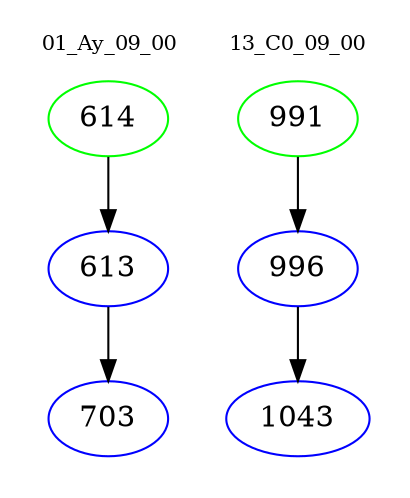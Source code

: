 digraph{
subgraph cluster_0 {
color = white
label = "01_Ay_09_00";
fontsize=10;
T0_614 [label="614", color="green"]
T0_614 -> T0_613 [color="black"]
T0_613 [label="613", color="blue"]
T0_613 -> T0_703 [color="black"]
T0_703 [label="703", color="blue"]
}
subgraph cluster_1 {
color = white
label = "13_C0_09_00";
fontsize=10;
T1_991 [label="991", color="green"]
T1_991 -> T1_996 [color="black"]
T1_996 [label="996", color="blue"]
T1_996 -> T1_1043 [color="black"]
T1_1043 [label="1043", color="blue"]
}
}
